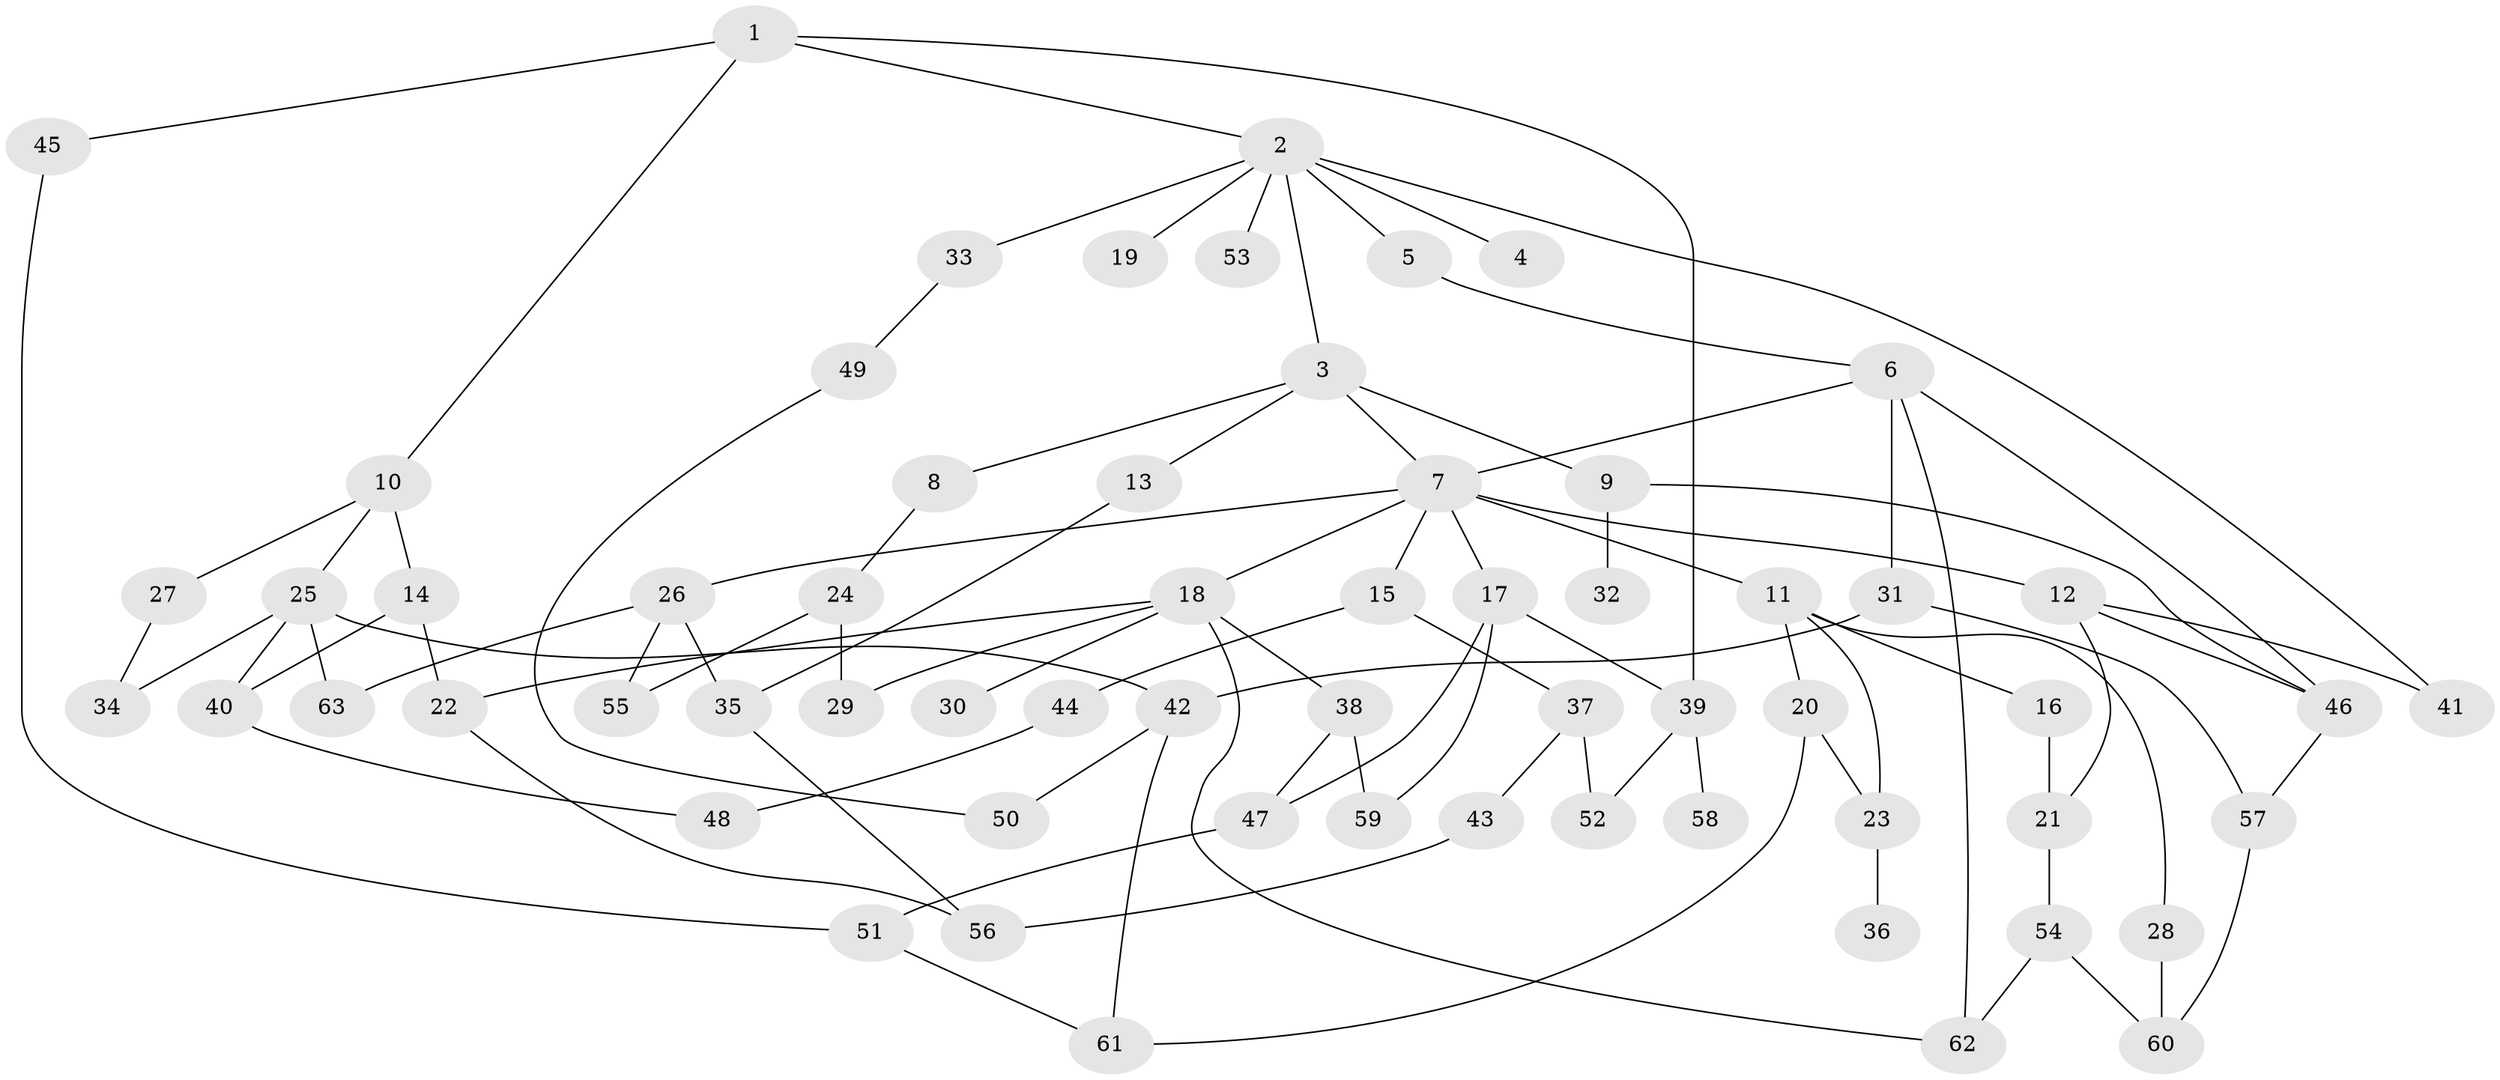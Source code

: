 // Generated by graph-tools (version 1.1) at 2025/13/03/09/25 04:13:39]
// undirected, 63 vertices, 92 edges
graph export_dot {
graph [start="1"]
  node [color=gray90,style=filled];
  1;
  2;
  3;
  4;
  5;
  6;
  7;
  8;
  9;
  10;
  11;
  12;
  13;
  14;
  15;
  16;
  17;
  18;
  19;
  20;
  21;
  22;
  23;
  24;
  25;
  26;
  27;
  28;
  29;
  30;
  31;
  32;
  33;
  34;
  35;
  36;
  37;
  38;
  39;
  40;
  41;
  42;
  43;
  44;
  45;
  46;
  47;
  48;
  49;
  50;
  51;
  52;
  53;
  54;
  55;
  56;
  57;
  58;
  59;
  60;
  61;
  62;
  63;
  1 -- 2;
  1 -- 10;
  1 -- 45;
  1 -- 39;
  2 -- 3;
  2 -- 4;
  2 -- 5;
  2 -- 19;
  2 -- 33;
  2 -- 41;
  2 -- 53;
  3 -- 8;
  3 -- 9;
  3 -- 13;
  3 -- 7;
  5 -- 6;
  6 -- 7;
  6 -- 31;
  6 -- 46;
  6 -- 62;
  7 -- 11;
  7 -- 12;
  7 -- 15;
  7 -- 17;
  7 -- 18;
  7 -- 26;
  8 -- 24;
  9 -- 32;
  9 -- 46;
  10 -- 14;
  10 -- 25;
  10 -- 27;
  11 -- 16;
  11 -- 20;
  11 -- 28;
  11 -- 23;
  12 -- 21;
  12 -- 41;
  12 -- 46;
  13 -- 35;
  14 -- 22;
  14 -- 40;
  15 -- 37;
  15 -- 44;
  16 -- 21;
  17 -- 39;
  17 -- 47;
  17 -- 59;
  18 -- 22;
  18 -- 30;
  18 -- 38;
  18 -- 62;
  18 -- 29;
  20 -- 23;
  20 -- 61;
  21 -- 54;
  22 -- 56;
  23 -- 36;
  24 -- 29;
  24 -- 55;
  25 -- 40;
  25 -- 34;
  25 -- 63;
  25 -- 42;
  26 -- 55;
  26 -- 63;
  26 -- 35;
  27 -- 34;
  28 -- 60;
  31 -- 42;
  31 -- 57;
  33 -- 49;
  35 -- 56;
  37 -- 43;
  37 -- 52;
  38 -- 59;
  38 -- 47;
  39 -- 58;
  39 -- 52;
  40 -- 48;
  42 -- 50;
  42 -- 61;
  43 -- 56;
  44 -- 48;
  45 -- 51;
  46 -- 57;
  47 -- 51;
  49 -- 50;
  51 -- 61;
  54 -- 60;
  54 -- 62;
  57 -- 60;
}
